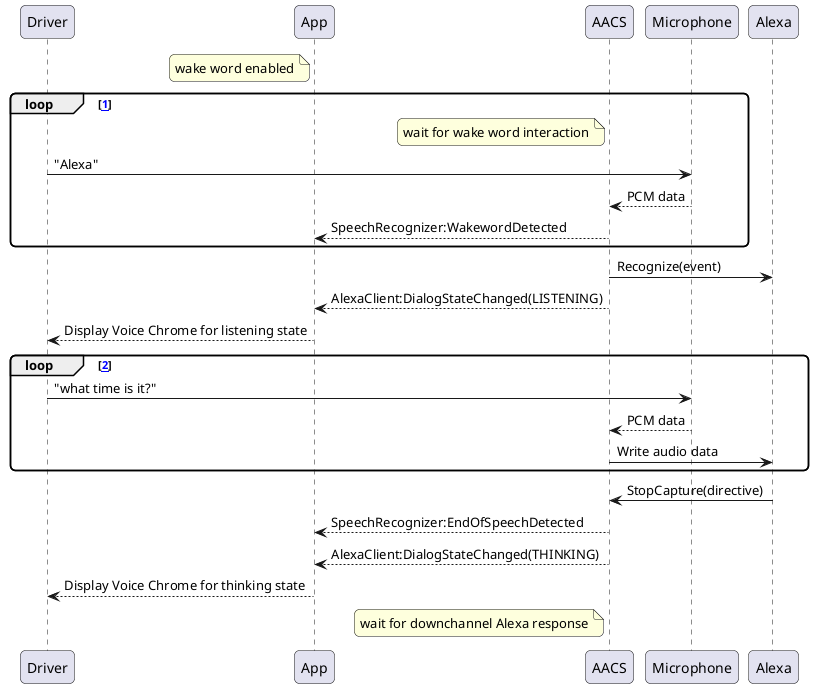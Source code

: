 @startuml
skinparam roundcorner 10
participant Driver
participant App
participant AACS
participant Microphone
participant Alexa
note left of App: wake word enabled
loop [[1]]
    note left of AACS: wait for wake word interaction
    Driver->Microphone: "Alexa"
    Microphone-->AACS: PCM data 
    AACS-->App: SpeechRecognizer:WakewordDetected
end
AACS->Alexa: Recognize(event)
AACS-->App: AlexaClient:DialogStateChanged(LISTENING)
App-->Driver: Display Voice Chrome for listening state 
loop [[2]]
    Driver->Microphone: "what time is it?"
    Microphone-->AACS: PCM data 
    AACS->Alexa: Write audio data
end 
Alexa->AACS: StopCapture(directive)
AACS-->App: SpeechRecognizer:EndOfSpeechDetected
AACS-->App: AlexaClient:DialogStateChanged(THINKING)
App-->Driver: Display Voice Chrome for thinking state 
note left of AACS: wait for downchannel Alexa response
@enduml